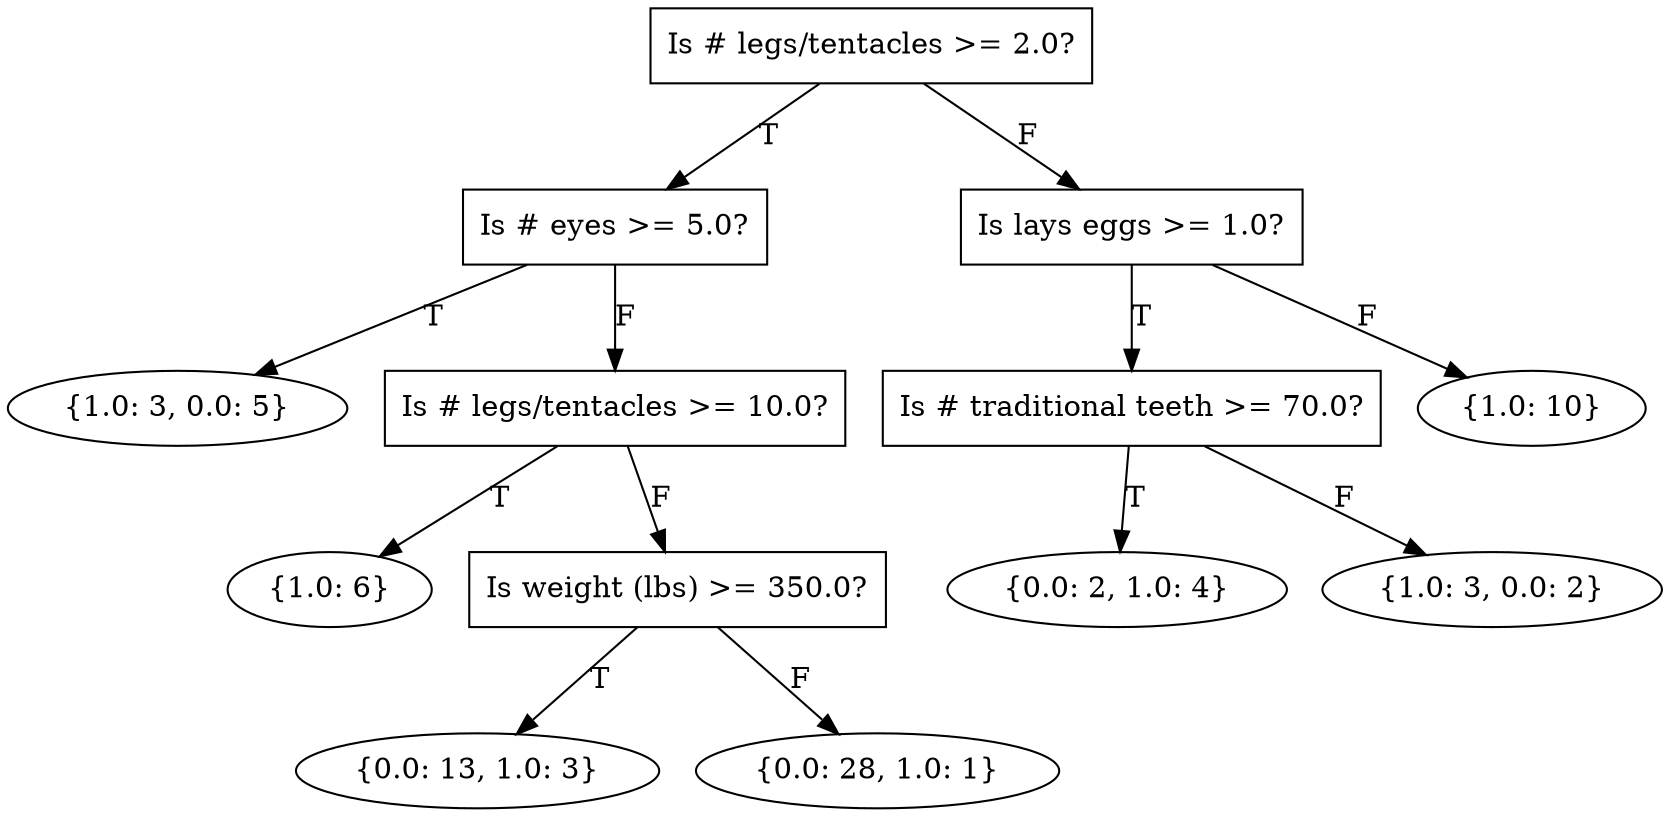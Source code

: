 // Decision Tree
digraph {
	"5889e108115d4a49af53434eff49d849" [label="Is # legs/tentacles >= 2.0?" shape=box]
	"085173f122df422fb3577c46b0c3dc9a" [label="Is # eyes >= 5.0?" shape=box]
	a71ea7d5009e4d4c8885787d790591d5 [label="{1.0: 3, 0.0: 5}" shape=oval]
	"085173f122df422fb3577c46b0c3dc9a" -> a71ea7d5009e4d4c8885787d790591d5 [label=T]
	e6fbaad4fb4146168fbd6f9c926d7cf7 [label="Is # legs/tentacles >= 10.0?" shape=box]
	"37844c90f4744e8eb8f21377aef7c905" [label="{1.0: 6}" shape=oval]
	e6fbaad4fb4146168fbd6f9c926d7cf7 -> "37844c90f4744e8eb8f21377aef7c905" [label=T]
	aeac1a9fa3c345fc9568382e042a0ab0 [label="Is weight (lbs) >= 350.0?" shape=box]
	"7b4b60a9fc5849e1844b9c2b0daf45d9" [label="{0.0: 13, 1.0: 3}" shape=oval]
	aeac1a9fa3c345fc9568382e042a0ab0 -> "7b4b60a9fc5849e1844b9c2b0daf45d9" [label=T]
	bda6df79ae054578bd8ec842834122ce [label="{0.0: 28, 1.0: 1}" shape=oval]
	aeac1a9fa3c345fc9568382e042a0ab0 -> bda6df79ae054578bd8ec842834122ce [label=F]
	e6fbaad4fb4146168fbd6f9c926d7cf7 -> aeac1a9fa3c345fc9568382e042a0ab0 [label=F]
	"085173f122df422fb3577c46b0c3dc9a" -> e6fbaad4fb4146168fbd6f9c926d7cf7 [label=F]
	"5889e108115d4a49af53434eff49d849" -> "085173f122df422fb3577c46b0c3dc9a" [label=T]
	"43b0e7ef24684441914e31811c01cae2" [label="Is lays eggs >= 1.0?" shape=box]
	"25b84f4c180c4a64b96cd919d3d51ce0" [label="Is # traditional teeth >= 70.0?" shape=box]
	cba4af3be2fe42d093b8b1eff0885646 [label="{0.0: 2, 1.0: 4}" shape=oval]
	"25b84f4c180c4a64b96cd919d3d51ce0" -> cba4af3be2fe42d093b8b1eff0885646 [label=T]
	"98008b51d5b1416b9b07e0c27c7ef9f5" [label="{1.0: 3, 0.0: 2}" shape=oval]
	"25b84f4c180c4a64b96cd919d3d51ce0" -> "98008b51d5b1416b9b07e0c27c7ef9f5" [label=F]
	"43b0e7ef24684441914e31811c01cae2" -> "25b84f4c180c4a64b96cd919d3d51ce0" [label=T]
	b5b781ea055b430abea810356c6d1ac9 [label="{1.0: 10}" shape=oval]
	"43b0e7ef24684441914e31811c01cae2" -> b5b781ea055b430abea810356c6d1ac9 [label=F]
	"5889e108115d4a49af53434eff49d849" -> "43b0e7ef24684441914e31811c01cae2" [label=F]
}
